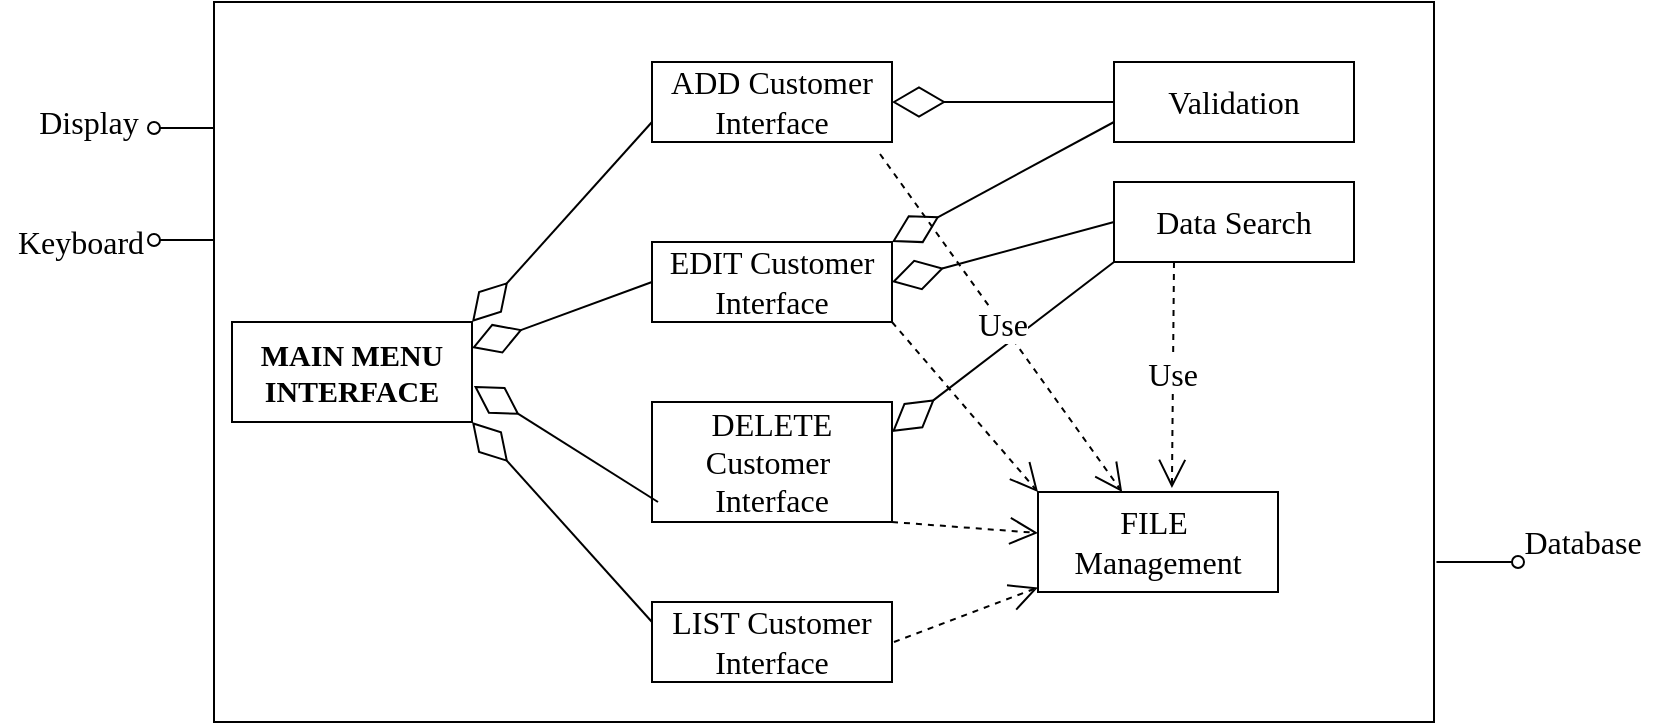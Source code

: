 <mxfile version="13.7.9" type="github">
  <diagram id="k_rvptiCXdyw7t8qA_9R" name="Page-1">
    <mxGraphModel dx="1422" dy="806" grid="1" gridSize="10" guides="1" tooltips="1" connect="1" arrows="1" fold="1" page="1" pageScale="1" pageWidth="827" pageHeight="1169" math="0" shadow="0">
      <root>
        <mxCell id="0" />
        <mxCell id="1" parent="0" />
        <mxCell id="e9bSdHwQU14s3PVtKzrs-24" value="" style="rounded=0;whiteSpace=wrap;html=1;fontFamily=Times New Roman;fontSize=16;" parent="1" vertex="1">
          <mxGeometry x="108" y="160" width="610" height="360" as="geometry" />
        </mxCell>
        <mxCell id="e9bSdHwQU14s3PVtKzrs-1" value="&lt;font style=&quot;font-size: 15px&quot;&gt;MAIN MENU INTERFACE&lt;/font&gt;" style="rounded=0;whiteSpace=wrap;html=1;fontFamily=Times New Roman;fontStyle=1" parent="1" vertex="1">
          <mxGeometry x="117" y="320" width="120" height="50" as="geometry" />
        </mxCell>
        <mxCell id="e9bSdHwQU14s3PVtKzrs-2" value="ADD Customer&lt;br&gt;Interface" style="rounded=0;whiteSpace=wrap;html=1;fontFamily=Times New Roman;fontSize=16;" parent="1" vertex="1">
          <mxGeometry x="327" y="190" width="120" height="40" as="geometry" />
        </mxCell>
        <mxCell id="e9bSdHwQU14s3PVtKzrs-3" value="&lt;font style=&quot;font-size: 16px&quot;&gt;EDIT Customer&lt;br&gt;Interface&lt;/font&gt;" style="rounded=0;whiteSpace=wrap;html=1;fontFamily=Times New Roman;" parent="1" vertex="1">
          <mxGeometry x="327" y="280" width="120" height="40" as="geometry" />
        </mxCell>
        <mxCell id="e9bSdHwQU14s3PVtKzrs-4" value="&lt;font style=&quot;font-size: 16px&quot;&gt;LIST Customer&lt;br&gt;Interface&lt;/font&gt;" style="rounded=0;whiteSpace=wrap;html=1;fontFamily=Times New Roman;" parent="1" vertex="1">
          <mxGeometry x="327" y="460" width="120" height="40" as="geometry" />
        </mxCell>
        <mxCell id="e9bSdHwQU14s3PVtKzrs-5" value="&lt;font style=&quot;font-size: 16px&quot;&gt;DELETE Customer&amp;nbsp;&lt;br&gt;Interface&lt;/font&gt;" style="rounded=0;whiteSpace=wrap;html=1;fontFamily=Times New Roman;" parent="1" vertex="1">
          <mxGeometry x="327" y="360" width="120" height="60" as="geometry" />
        </mxCell>
        <mxCell id="e9bSdHwQU14s3PVtKzrs-6" value="Validation" style="rounded=0;whiteSpace=wrap;html=1;fontFamily=Times New Roman;fontSize=16;" parent="1" vertex="1">
          <mxGeometry x="558" y="190" width="120" height="40" as="geometry" />
        </mxCell>
        <mxCell id="e9bSdHwQU14s3PVtKzrs-8" value="Data Search" style="rounded=0;whiteSpace=wrap;html=1;fontFamily=Times New Roman;fontSize=16;" parent="1" vertex="1">
          <mxGeometry x="558" y="250" width="120" height="40" as="geometry" />
        </mxCell>
        <mxCell id="e9bSdHwQU14s3PVtKzrs-10" value="FILE&amp;nbsp; Management" style="rounded=0;whiteSpace=wrap;html=1;fontFamily=Times New Roman;fontSize=16;" parent="1" vertex="1">
          <mxGeometry x="520" y="405" width="120" height="50" as="geometry" />
        </mxCell>
        <mxCell id="e9bSdHwQU14s3PVtKzrs-23" value="" style="endArrow=open;endSize=12;dashed=1;html=1;fontFamily=Times New Roman;fontSize=16;exitX=0.95;exitY=1.15;exitDx=0;exitDy=0;exitPerimeter=0;" parent="1" target="e9bSdHwQU14s3PVtKzrs-10" edge="1">
          <mxGeometry width="50" height="50" relative="1" as="geometry">
            <mxPoint x="448" y="480" as="sourcePoint" />
            <mxPoint x="478" y="310" as="targetPoint" />
          </mxGeometry>
        </mxCell>
        <mxCell id="e9bSdHwQU14s3PVtKzrs-27" value="" style="endArrow=none;html=1;fontFamily=Times New Roman;fontSize=16;entryX=0;entryY=0.175;entryDx=0;entryDy=0;entryPerimeter=0;startArrow=oval;startFill=0;" parent="1" target="e9bSdHwQU14s3PVtKzrs-24" edge="1">
          <mxGeometry width="50" height="50" relative="1" as="geometry">
            <mxPoint x="78" y="223" as="sourcePoint" />
            <mxPoint x="478" y="310" as="targetPoint" />
          </mxGeometry>
        </mxCell>
        <mxCell id="e9bSdHwQU14s3PVtKzrs-29" value="" style="endArrow=none;html=1;fontFamily=Times New Roman;fontSize=16;entryX=0;entryY=0.175;entryDx=0;entryDy=0;entryPerimeter=0;startArrow=oval;startFill=0;" parent="1" edge="1">
          <mxGeometry width="50" height="50" relative="1" as="geometry">
            <mxPoint x="78" y="279" as="sourcePoint" />
            <mxPoint x="108" y="279" as="targetPoint" />
          </mxGeometry>
        </mxCell>
        <mxCell id="e9bSdHwQU14s3PVtKzrs-30" value="Display" style="text;html=1;resizable=0;autosize=1;align=center;verticalAlign=middle;points=[];fillColor=none;strokeColor=none;rounded=0;fontFamily=Times New Roman;fontSize=16;" parent="1" vertex="1">
          <mxGeometry x="10" y="210" width="70" height="20" as="geometry" />
        </mxCell>
        <mxCell id="e9bSdHwQU14s3PVtKzrs-31" value="Keyboard" style="text;html=1;resizable=0;autosize=1;align=center;verticalAlign=middle;points=[];fillColor=none;strokeColor=none;rounded=0;fontFamily=Times New Roman;fontSize=16;" parent="1" vertex="1">
          <mxGeometry x="1" y="270" width="80" height="20" as="geometry" />
        </mxCell>
        <mxCell id="e9bSdHwQU14s3PVtKzrs-34" value="" style="endArrow=none;html=1;fontFamily=Times New Roman;fontSize=16;entryX=1.002;entryY=0.414;entryDx=0;entryDy=0;entryPerimeter=0;startArrow=oval;startFill=0;" parent="1" edge="1">
          <mxGeometry width="50" height="50" relative="1" as="geometry">
            <mxPoint x="760" y="440" as="sourcePoint" />
            <mxPoint x="719.22" y="440.04" as="targetPoint" />
          </mxGeometry>
        </mxCell>
        <mxCell id="e9bSdHwQU14s3PVtKzrs-35" value="Database" style="text;html=1;resizable=0;autosize=1;align=center;verticalAlign=middle;points=[];fillColor=none;strokeColor=none;rounded=0;fontFamily=Times New Roman;fontSize=16;" parent="1" vertex="1">
          <mxGeometry x="757" y="420" width="70" height="20" as="geometry" />
        </mxCell>
        <mxCell id="e9bSdHwQU14s3PVtKzrs-37" value="" style="endArrow=open;endSize=12;dashed=1;html=1;fontFamily=Times New Roman;fontSize=16;exitX=1;exitY=1;exitDx=0;exitDy=0;entryX=0;entryY=0;entryDx=0;entryDy=0;" parent="1" source="e9bSdHwQU14s3PVtKzrs-3" target="e9bSdHwQU14s3PVtKzrs-10" edge="1">
          <mxGeometry width="50" height="50" relative="1" as="geometry">
            <mxPoint x="440" y="260" as="sourcePoint" />
            <mxPoint x="390" y="310" as="targetPoint" />
          </mxGeometry>
        </mxCell>
        <mxCell id="e9bSdHwQU14s3PVtKzrs-38" value="" style="endArrow=open;endSize=12;dashed=1;html=1;fontFamily=Times New Roman;fontSize=16;exitX=1;exitY=1;exitDx=0;exitDy=0;" parent="1" source="e9bSdHwQU14s3PVtKzrs-5" target="e9bSdHwQU14s3PVtKzrs-10" edge="1">
          <mxGeometry width="50" height="50" relative="1" as="geometry">
            <mxPoint x="440" y="260" as="sourcePoint" />
            <mxPoint x="450" y="300" as="targetPoint" />
            <Array as="points" />
          </mxGeometry>
        </mxCell>
        <mxCell id="e9bSdHwQU14s3PVtKzrs-39" value="" style="endArrow=diamondThin;endFill=0;endSize=24;html=1;fontFamily=Times New Roman;fontSize=16;entryX=1;entryY=0.5;entryDx=0;entryDy=0;exitX=0;exitY=0.5;exitDx=0;exitDy=0;" parent="1" source="e9bSdHwQU14s3PVtKzrs-6" target="e9bSdHwQU14s3PVtKzrs-2" edge="1">
          <mxGeometry width="160" relative="1" as="geometry">
            <mxPoint x="490" y="250" as="sourcePoint" />
            <mxPoint x="330" y="250" as="targetPoint" />
            <Array as="points" />
          </mxGeometry>
        </mxCell>
        <mxCell id="e9bSdHwQU14s3PVtKzrs-40" value="" style="endArrow=diamondThin;endFill=0;endSize=24;html=1;fontFamily=Times New Roman;fontSize=16;entryX=1;entryY=0;entryDx=0;entryDy=0;exitX=0;exitY=0.75;exitDx=0;exitDy=0;" parent="1" source="e9bSdHwQU14s3PVtKzrs-6" target="e9bSdHwQU14s3PVtKzrs-3" edge="1">
          <mxGeometry width="160" relative="1" as="geometry">
            <mxPoint x="490" y="250" as="sourcePoint" />
            <mxPoint x="330" y="250" as="targetPoint" />
          </mxGeometry>
        </mxCell>
        <mxCell id="e9bSdHwQU14s3PVtKzrs-41" value="" style="endArrow=diamondThin;endFill=0;endSize=24;html=1;fontFamily=Times New Roman;fontSize=16;entryX=1;entryY=0.5;entryDx=0;entryDy=0;exitX=0;exitY=0.5;exitDx=0;exitDy=0;" parent="1" source="e9bSdHwQU14s3PVtKzrs-8" target="e9bSdHwQU14s3PVtKzrs-3" edge="1">
          <mxGeometry width="160" relative="1" as="geometry">
            <mxPoint x="490" y="250" as="sourcePoint" />
            <mxPoint x="330" y="250" as="targetPoint" />
          </mxGeometry>
        </mxCell>
        <mxCell id="e9bSdHwQU14s3PVtKzrs-42" value="" style="endArrow=diamondThin;endFill=0;endSize=24;html=1;fontFamily=Times New Roman;fontSize=16;entryX=1;entryY=0.25;entryDx=0;entryDy=0;exitX=0;exitY=1;exitDx=0;exitDy=0;" parent="1" source="e9bSdHwQU14s3PVtKzrs-8" target="e9bSdHwQU14s3PVtKzrs-5" edge="1">
          <mxGeometry width="160" relative="1" as="geometry">
            <mxPoint x="490" y="250" as="sourcePoint" />
            <mxPoint x="330" y="250" as="targetPoint" />
          </mxGeometry>
        </mxCell>
        <mxCell id="e9bSdHwQU14s3PVtKzrs-43" value="Use" style="endArrow=open;endSize=12;dashed=1;html=1;fontFamily=Times New Roman;fontSize=16;exitX=0.25;exitY=1;exitDx=0;exitDy=0;entryX=0.558;entryY=-0.04;entryDx=0;entryDy=0;entryPerimeter=0;" parent="1" source="e9bSdHwQU14s3PVtKzrs-8" target="e9bSdHwQU14s3PVtKzrs-10" edge="1">
          <mxGeometry width="160" relative="1" as="geometry">
            <mxPoint x="330" y="250" as="sourcePoint" />
            <mxPoint x="490" y="250" as="targetPoint" />
          </mxGeometry>
        </mxCell>
        <mxCell id="e9bSdHwQU14s3PVtKzrs-44" value="Use" style="endArrow=open;endSize=12;dashed=1;html=1;fontFamily=Times New Roman;fontSize=16;exitX=0.95;exitY=1.15;exitDx=0;exitDy=0;exitPerimeter=0;" parent="1" source="e9bSdHwQU14s3PVtKzrs-2" target="e9bSdHwQU14s3PVtKzrs-10" edge="1">
          <mxGeometry width="160" relative="1" as="geometry">
            <mxPoint x="490" y="250" as="sourcePoint" />
            <mxPoint x="330" y="250" as="targetPoint" />
          </mxGeometry>
        </mxCell>
        <mxCell id="c_i2fdZEv3HLHz6huWgu-1" value="" style="endArrow=diamondThin;endFill=0;endSize=24;html=1;exitX=0;exitY=0.75;exitDx=0;exitDy=0;entryX=1;entryY=0;entryDx=0;entryDy=0;" edge="1" parent="1" source="e9bSdHwQU14s3PVtKzrs-2" target="e9bSdHwQU14s3PVtKzrs-1">
          <mxGeometry width="160" relative="1" as="geometry">
            <mxPoint x="330" y="410" as="sourcePoint" />
            <mxPoint x="240" y="321" as="targetPoint" />
          </mxGeometry>
        </mxCell>
        <mxCell id="c_i2fdZEv3HLHz6huWgu-2" value="" style="endArrow=diamondThin;endFill=0;endSize=24;html=1;exitX=0;exitY=0.5;exitDx=0;exitDy=0;" edge="1" parent="1" source="e9bSdHwQU14s3PVtKzrs-3">
          <mxGeometry width="160" relative="1" as="geometry">
            <mxPoint x="330" y="410" as="sourcePoint" />
            <mxPoint x="237" y="333" as="targetPoint" />
          </mxGeometry>
        </mxCell>
        <mxCell id="c_i2fdZEv3HLHz6huWgu-3" value="" style="endArrow=diamondThin;endFill=0;endSize=24;html=1;entryX=1.008;entryY=0.64;entryDx=0;entryDy=0;entryPerimeter=0;" edge="1" parent="1" target="e9bSdHwQU14s3PVtKzrs-1">
          <mxGeometry width="160" relative="1" as="geometry">
            <mxPoint x="330" y="410" as="sourcePoint" />
            <mxPoint x="490" y="410" as="targetPoint" />
          </mxGeometry>
        </mxCell>
        <mxCell id="c_i2fdZEv3HLHz6huWgu-4" value="" style="endArrow=diamondThin;endFill=0;endSize=24;html=1;entryX=1;entryY=1;entryDx=0;entryDy=0;exitX=0;exitY=0.25;exitDx=0;exitDy=0;" edge="1" parent="1" source="e9bSdHwQU14s3PVtKzrs-4" target="e9bSdHwQU14s3PVtKzrs-1">
          <mxGeometry width="160" relative="1" as="geometry">
            <mxPoint x="490" y="410" as="sourcePoint" />
            <mxPoint x="330" y="410" as="targetPoint" />
          </mxGeometry>
        </mxCell>
      </root>
    </mxGraphModel>
  </diagram>
</mxfile>
